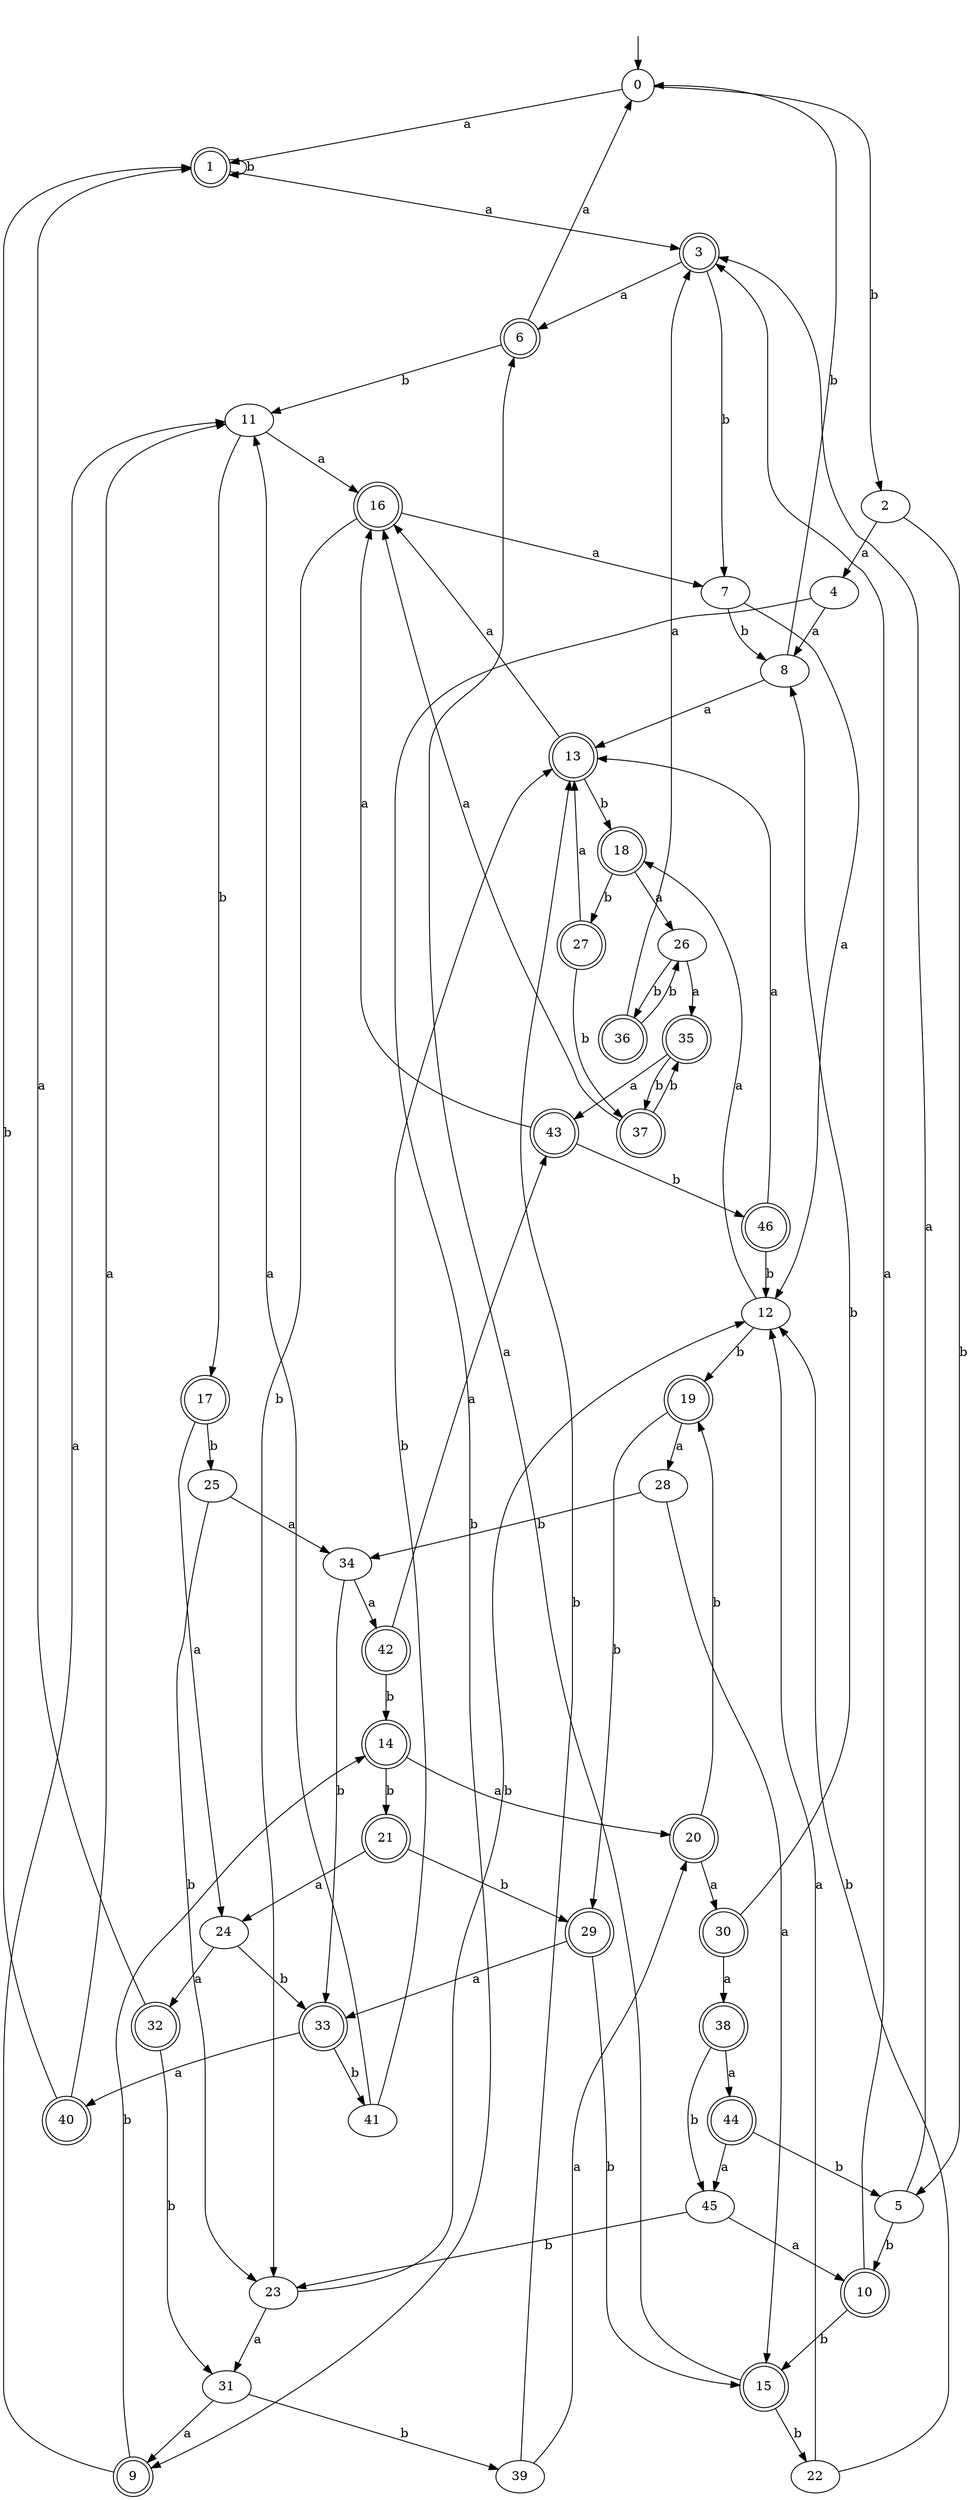 digraph RandomDFA {
  __start0 [label="", shape=none];
  __start0 -> 0 [label=""];
  0 [shape=circle]
  0 -> 1 [label="a"]
  0 -> 2 [label="b"]
  1 [shape=doublecircle]
  1 -> 3 [label="a"]
  1 -> 1 [label="b"]
  2
  2 -> 4 [label="a"]
  2 -> 5 [label="b"]
  3 [shape=doublecircle]
  3 -> 6 [label="a"]
  3 -> 7 [label="b"]
  4
  4 -> 8 [label="a"]
  4 -> 9 [label="b"]
  5
  5 -> 3 [label="a"]
  5 -> 10 [label="b"]
  6 [shape=doublecircle]
  6 -> 0 [label="a"]
  6 -> 11 [label="b"]
  7
  7 -> 12 [label="a"]
  7 -> 8 [label="b"]
  8
  8 -> 13 [label="a"]
  8 -> 0 [label="b"]
  9 [shape=doublecircle]
  9 -> 11 [label="a"]
  9 -> 14 [label="b"]
  10 [shape=doublecircle]
  10 -> 3 [label="a"]
  10 -> 15 [label="b"]
  11
  11 -> 16 [label="a"]
  11 -> 17 [label="b"]
  12
  12 -> 18 [label="a"]
  12 -> 19 [label="b"]
  13 [shape=doublecircle]
  13 -> 16 [label="a"]
  13 -> 18 [label="b"]
  14 [shape=doublecircle]
  14 -> 20 [label="a"]
  14 -> 21 [label="b"]
  15 [shape=doublecircle]
  15 -> 6 [label="a"]
  15 -> 22 [label="b"]
  16 [shape=doublecircle]
  16 -> 7 [label="a"]
  16 -> 23 [label="b"]
  17 [shape=doublecircle]
  17 -> 24 [label="a"]
  17 -> 25 [label="b"]
  18 [shape=doublecircle]
  18 -> 26 [label="a"]
  18 -> 27 [label="b"]
  19 [shape=doublecircle]
  19 -> 28 [label="a"]
  19 -> 29 [label="b"]
  20 [shape=doublecircle]
  20 -> 30 [label="a"]
  20 -> 19 [label="b"]
  21 [shape=doublecircle]
  21 -> 24 [label="a"]
  21 -> 29 [label="b"]
  22
  22 -> 12 [label="a"]
  22 -> 12 [label="b"]
  23
  23 -> 31 [label="a"]
  23 -> 12 [label="b"]
  24
  24 -> 32 [label="a"]
  24 -> 33 [label="b"]
  25
  25 -> 34 [label="a"]
  25 -> 23 [label="b"]
  26
  26 -> 35 [label="a"]
  26 -> 36 [label="b"]
  27 [shape=doublecircle]
  27 -> 13 [label="a"]
  27 -> 37 [label="b"]
  28
  28 -> 15 [label="a"]
  28 -> 34 [label="b"]
  29 [shape=doublecircle]
  29 -> 33 [label="a"]
  29 -> 15 [label="b"]
  30 [shape=doublecircle]
  30 -> 38 [label="a"]
  30 -> 8 [label="b"]
  31
  31 -> 9 [label="a"]
  31 -> 39 [label="b"]
  32 [shape=doublecircle]
  32 -> 1 [label="a"]
  32 -> 31 [label="b"]
  33 [shape=doublecircle]
  33 -> 40 [label="a"]
  33 -> 41 [label="b"]
  34
  34 -> 42 [label="a"]
  34 -> 33 [label="b"]
  35 [shape=doublecircle]
  35 -> 43 [label="a"]
  35 -> 37 [label="b"]
  36 [shape=doublecircle]
  36 -> 3 [label="a"]
  36 -> 26 [label="b"]
  37 [shape=doublecircle]
  37 -> 16 [label="a"]
  37 -> 35 [label="b"]
  38 [shape=doublecircle]
  38 -> 44 [label="a"]
  38 -> 45 [label="b"]
  39
  39 -> 20 [label="a"]
  39 -> 13 [label="b"]
  40 [shape=doublecircle]
  40 -> 11 [label="a"]
  40 -> 1 [label="b"]
  41
  41 -> 11 [label="a"]
  41 -> 13 [label="b"]
  42 [shape=doublecircle]
  42 -> 43 [label="a"]
  42 -> 14 [label="b"]
  43 [shape=doublecircle]
  43 -> 16 [label="a"]
  43 -> 46 [label="b"]
  44 [shape=doublecircle]
  44 -> 45 [label="a"]
  44 -> 5 [label="b"]
  45
  45 -> 10 [label="a"]
  45 -> 23 [label="b"]
  46 [shape=doublecircle]
  46 -> 13 [label="a"]
  46 -> 12 [label="b"]
}
